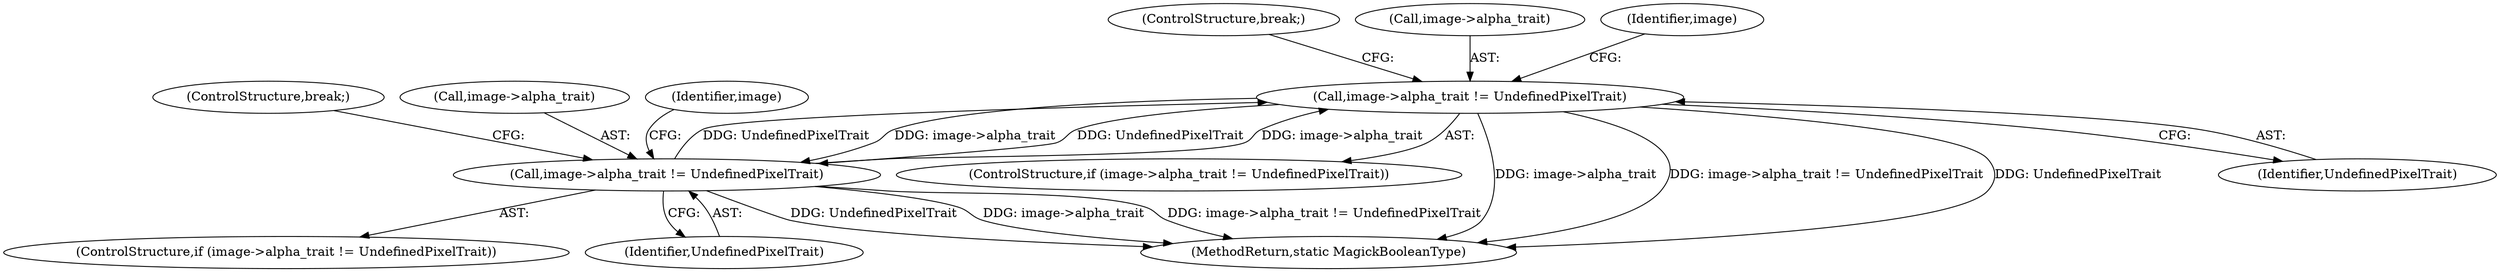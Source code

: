 digraph "0_ImageMagick_e14fd0a2801f73bdc123baf4fbab97dec55919eb@pointer" {
"1000391" [label="(Call,image->alpha_trait != UndefinedPixelTrait)"];
"1000366" [label="(Call,image->alpha_trait != UndefinedPixelTrait)"];
"1000391" [label="(Call,image->alpha_trait != UndefinedPixelTrait)"];
"1000390" [label="(ControlStructure,if (image->alpha_trait != UndefinedPixelTrait))"];
"1000411" [label="(MethodReturn,static MagickBooleanType)"];
"1000400" [label="(ControlStructure,break;)"];
"1000392" [label="(Call,image->alpha_trait)"];
"1000365" [label="(ControlStructure,if (image->alpha_trait != UndefinedPixelTrait))"];
"1000375" [label="(ControlStructure,break;)"];
"1000370" [label="(Identifier,UndefinedPixelTrait)"];
"1000367" [label="(Call,image->alpha_trait)"];
"1000366" [label="(Call,image->alpha_trait != UndefinedPixelTrait)"];
"1000372" [label="(Identifier,image)"];
"1000395" [label="(Identifier,UndefinedPixelTrait)"];
"1000391" [label="(Call,image->alpha_trait != UndefinedPixelTrait)"];
"1000397" [label="(Identifier,image)"];
"1000391" -> "1000390"  [label="AST: "];
"1000391" -> "1000395"  [label="CFG: "];
"1000392" -> "1000391"  [label="AST: "];
"1000395" -> "1000391"  [label="AST: "];
"1000397" -> "1000391"  [label="CFG: "];
"1000400" -> "1000391"  [label="CFG: "];
"1000391" -> "1000411"  [label="DDG: image->alpha_trait"];
"1000391" -> "1000411"  [label="DDG: image->alpha_trait != UndefinedPixelTrait"];
"1000391" -> "1000411"  [label="DDG: UndefinedPixelTrait"];
"1000391" -> "1000366"  [label="DDG: image->alpha_trait"];
"1000391" -> "1000366"  [label="DDG: UndefinedPixelTrait"];
"1000366" -> "1000391"  [label="DDG: image->alpha_trait"];
"1000366" -> "1000391"  [label="DDG: UndefinedPixelTrait"];
"1000366" -> "1000365"  [label="AST: "];
"1000366" -> "1000370"  [label="CFG: "];
"1000367" -> "1000366"  [label="AST: "];
"1000370" -> "1000366"  [label="AST: "];
"1000372" -> "1000366"  [label="CFG: "];
"1000375" -> "1000366"  [label="CFG: "];
"1000366" -> "1000411"  [label="DDG: UndefinedPixelTrait"];
"1000366" -> "1000411"  [label="DDG: image->alpha_trait"];
"1000366" -> "1000411"  [label="DDG: image->alpha_trait != UndefinedPixelTrait"];
}
